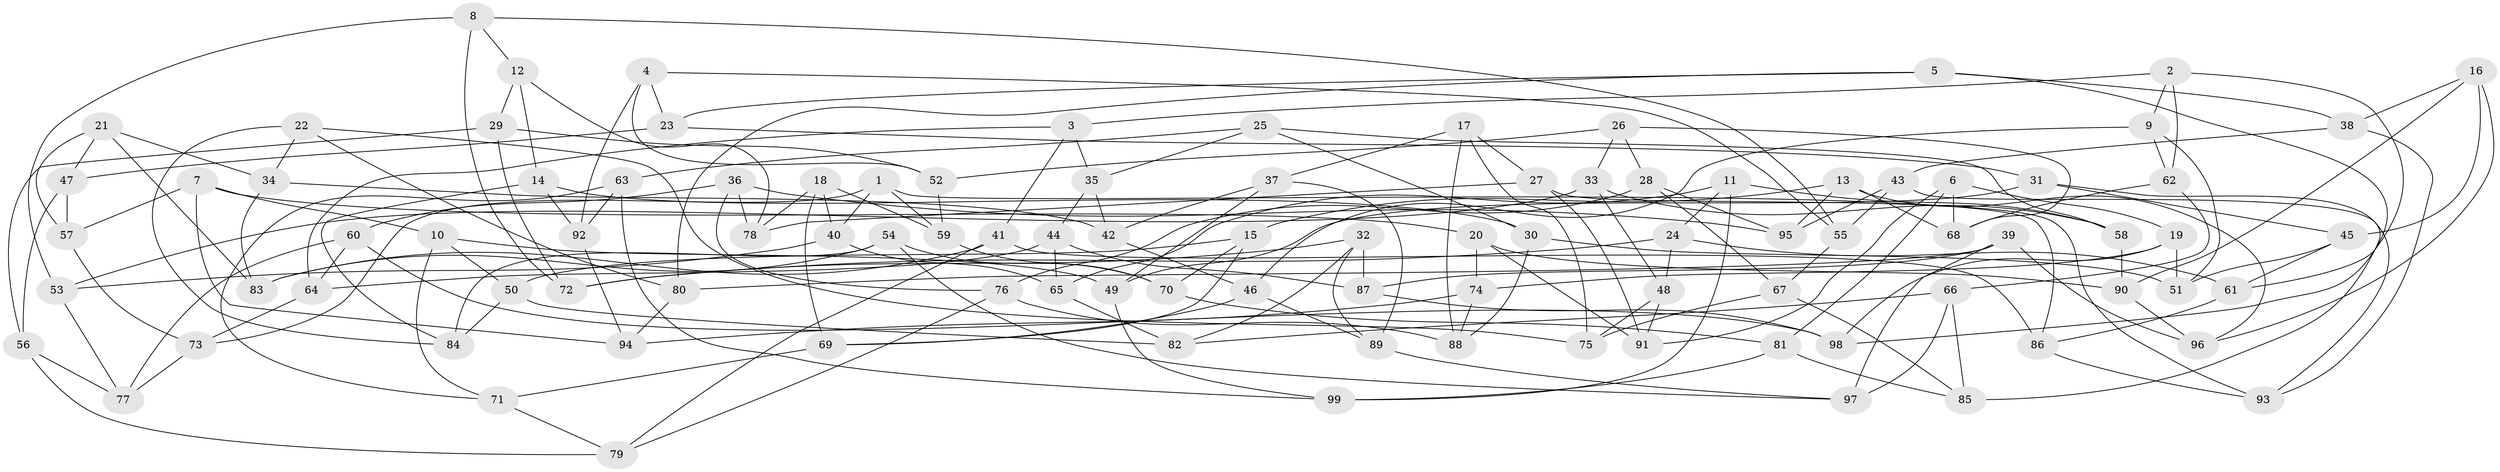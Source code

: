// coarse degree distribution, {5: 0.13793103448275862, 11: 0.10344827586206896, 4: 0.1724137931034483, 15: 0.034482758620689655, 8: 0.1724137931034483, 9: 0.13793103448275862, 12: 0.034482758620689655, 7: 0.13793103448275862, 6: 0.06896551724137931}
// Generated by graph-tools (version 1.1) at 2025/20/03/04/25 18:20:53]
// undirected, 99 vertices, 198 edges
graph export_dot {
graph [start="1"]
  node [color=gray90,style=filled];
  1;
  2;
  3;
  4;
  5;
  6;
  7;
  8;
  9;
  10;
  11;
  12;
  13;
  14;
  15;
  16;
  17;
  18;
  19;
  20;
  21;
  22;
  23;
  24;
  25;
  26;
  27;
  28;
  29;
  30;
  31;
  32;
  33;
  34;
  35;
  36;
  37;
  38;
  39;
  40;
  41;
  42;
  43;
  44;
  45;
  46;
  47;
  48;
  49;
  50;
  51;
  52;
  53;
  54;
  55;
  56;
  57;
  58;
  59;
  60;
  61;
  62;
  63;
  64;
  65;
  66;
  67;
  68;
  69;
  70;
  71;
  72;
  73;
  74;
  75;
  76;
  77;
  78;
  79;
  80;
  81;
  82;
  83;
  84;
  85;
  86;
  87;
  88;
  89;
  90;
  91;
  92;
  93;
  94;
  95;
  96;
  97;
  98;
  99;
  1 -- 59;
  1 -- 86;
  1 -- 73;
  1 -- 40;
  2 -- 61;
  2 -- 9;
  2 -- 3;
  2 -- 62;
  3 -- 64;
  3 -- 35;
  3 -- 41;
  4 -- 52;
  4 -- 55;
  4 -- 23;
  4 -- 92;
  5 -- 80;
  5 -- 98;
  5 -- 38;
  5 -- 23;
  6 -- 91;
  6 -- 81;
  6 -- 68;
  6 -- 19;
  7 -- 94;
  7 -- 20;
  7 -- 10;
  7 -- 57;
  8 -- 12;
  8 -- 55;
  8 -- 53;
  8 -- 72;
  9 -- 46;
  9 -- 51;
  9 -- 62;
  10 -- 50;
  10 -- 49;
  10 -- 71;
  11 -- 65;
  11 -- 58;
  11 -- 24;
  11 -- 99;
  12 -- 14;
  12 -- 78;
  12 -- 29;
  13 -- 95;
  13 -- 15;
  13 -- 68;
  13 -- 96;
  14 -- 84;
  14 -- 30;
  14 -- 92;
  15 -- 50;
  15 -- 70;
  15 -- 69;
  16 -- 45;
  16 -- 38;
  16 -- 90;
  16 -- 96;
  17 -- 37;
  17 -- 88;
  17 -- 27;
  17 -- 75;
  18 -- 40;
  18 -- 78;
  18 -- 59;
  18 -- 69;
  19 -- 98;
  19 -- 74;
  19 -- 51;
  20 -- 74;
  20 -- 91;
  20 -- 90;
  21 -- 47;
  21 -- 83;
  21 -- 57;
  21 -- 34;
  22 -- 80;
  22 -- 75;
  22 -- 34;
  22 -- 84;
  23 -- 31;
  23 -- 47;
  24 -- 48;
  24 -- 61;
  24 -- 72;
  25 -- 63;
  25 -- 35;
  25 -- 30;
  25 -- 58;
  26 -- 68;
  26 -- 33;
  26 -- 28;
  26 -- 52;
  27 -- 78;
  27 -- 91;
  27 -- 93;
  28 -- 67;
  28 -- 95;
  28 -- 76;
  29 -- 56;
  29 -- 72;
  29 -- 52;
  30 -- 51;
  30 -- 88;
  31 -- 45;
  31 -- 85;
  31 -- 49;
  32 -- 89;
  32 -- 87;
  32 -- 72;
  32 -- 82;
  33 -- 58;
  33 -- 48;
  33 -- 53;
  34 -- 83;
  34 -- 42;
  35 -- 42;
  35 -- 44;
  36 -- 95;
  36 -- 76;
  36 -- 60;
  36 -- 78;
  37 -- 42;
  37 -- 89;
  37 -- 49;
  38 -- 43;
  38 -- 93;
  39 -- 80;
  39 -- 96;
  39 -- 87;
  39 -- 97;
  40 -- 53;
  40 -- 65;
  41 -- 79;
  41 -- 86;
  41 -- 83;
  42 -- 46;
  43 -- 95;
  43 -- 93;
  43 -- 55;
  44 -- 64;
  44 -- 65;
  44 -- 87;
  45 -- 51;
  45 -- 61;
  46 -- 69;
  46 -- 89;
  47 -- 57;
  47 -- 56;
  48 -- 91;
  48 -- 75;
  49 -- 99;
  50 -- 84;
  50 -- 82;
  52 -- 59;
  53 -- 77;
  54 -- 83;
  54 -- 70;
  54 -- 97;
  54 -- 84;
  55 -- 67;
  56 -- 77;
  56 -- 79;
  57 -- 73;
  58 -- 90;
  59 -- 70;
  60 -- 77;
  60 -- 64;
  60 -- 98;
  61 -- 86;
  62 -- 66;
  62 -- 68;
  63 -- 71;
  63 -- 92;
  63 -- 99;
  64 -- 73;
  65 -- 82;
  66 -- 97;
  66 -- 85;
  66 -- 82;
  67 -- 85;
  67 -- 75;
  69 -- 71;
  70 -- 81;
  71 -- 79;
  73 -- 77;
  74 -- 94;
  74 -- 88;
  76 -- 88;
  76 -- 79;
  80 -- 94;
  81 -- 85;
  81 -- 99;
  86 -- 93;
  87 -- 98;
  89 -- 97;
  90 -- 96;
  92 -- 94;
}
